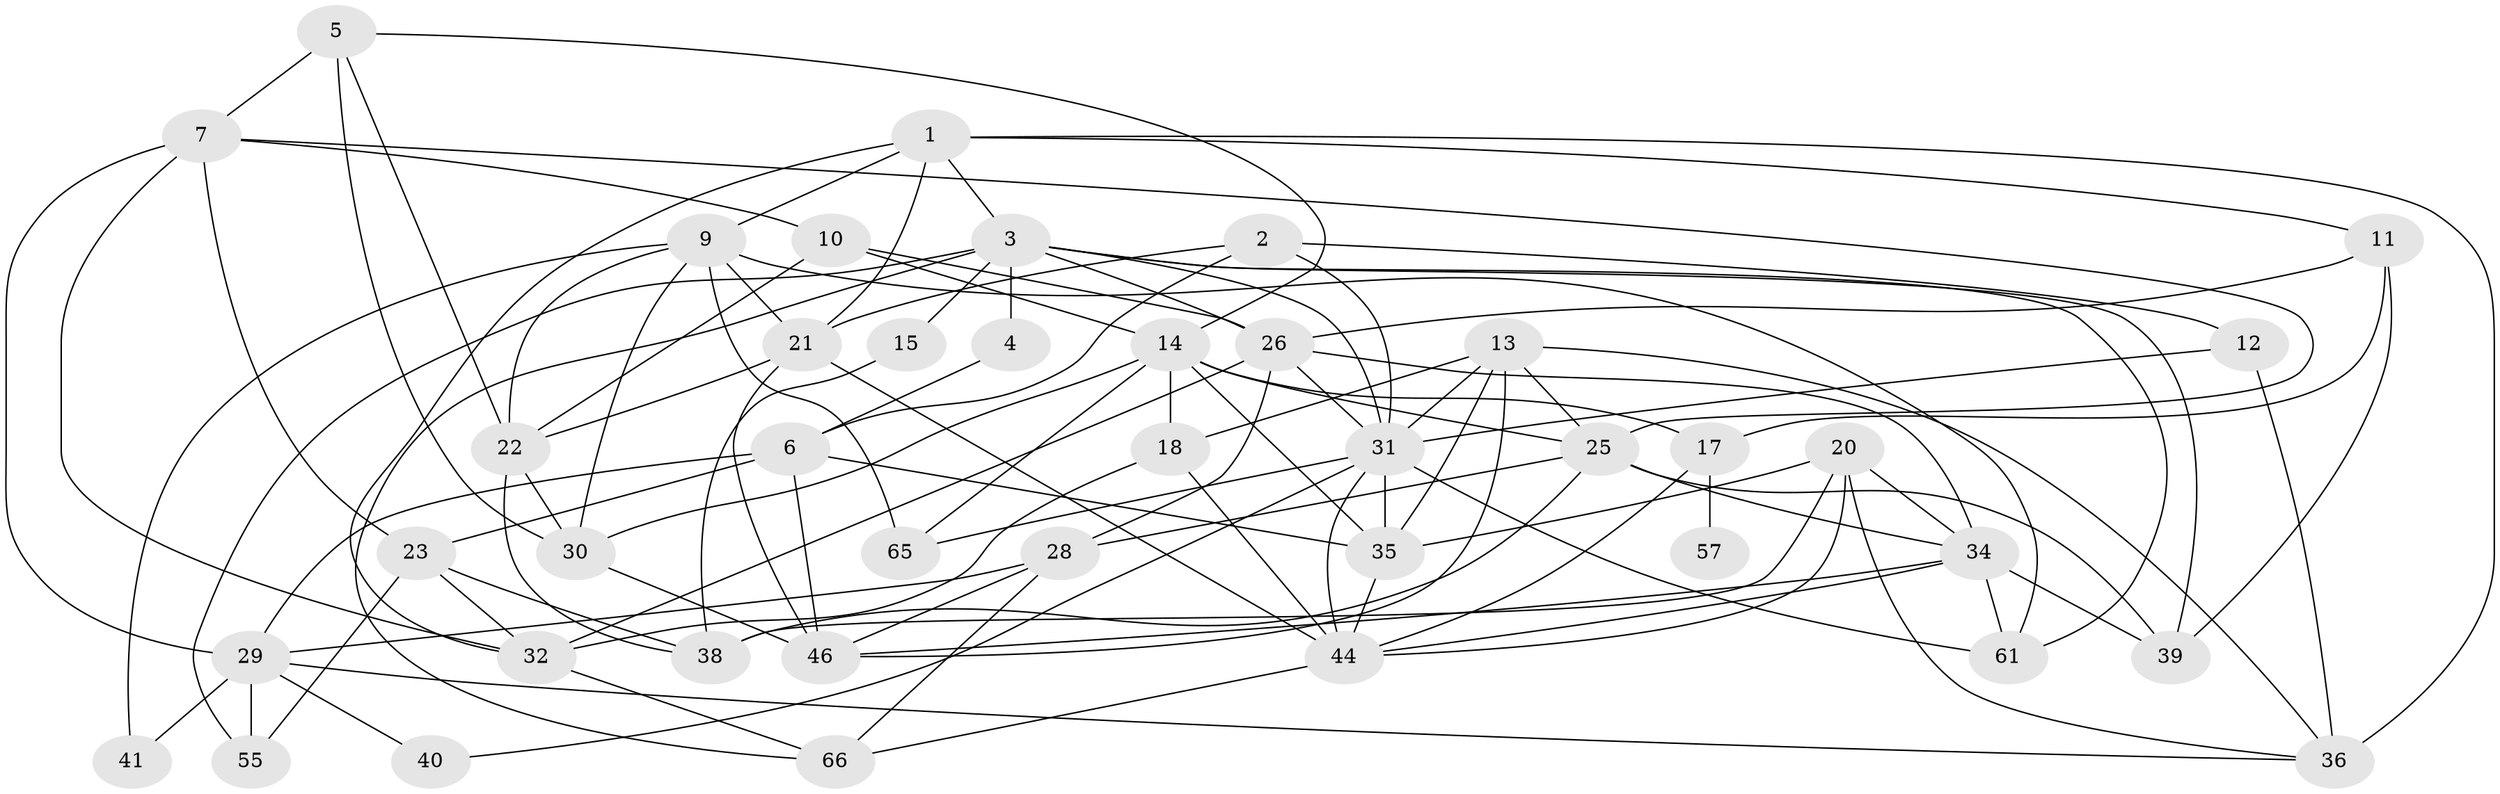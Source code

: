 // original degree distribution, {4: 0.32857142857142857, 6: 0.12857142857142856, 2: 0.17142857142857143, 3: 0.18571428571428572, 5: 0.14285714285714285, 7: 0.04285714285714286}
// Generated by graph-tools (version 1.1) at 2025/11/02/27/25 16:11:20]
// undirected, 41 vertices, 104 edges
graph export_dot {
graph [start="1"]
  node [color=gray90,style=filled];
  1 [super="+24"];
  2;
  3 [super="+16"];
  4;
  5 [super="+69"];
  6 [super="+52"];
  7 [super="+8"];
  9 [super="+56"];
  10;
  11 [super="+47"];
  12 [super="+58"];
  13;
  14 [super="+45"];
  15;
  17 [super="+27"];
  18 [super="+19"];
  20;
  21 [super="+37"];
  22 [super="+48"];
  23;
  25 [super="+42"];
  26 [super="+59"];
  28 [super="+62"];
  29 [super="+33"];
  30 [super="+49"];
  31 [super="+53"];
  32 [super="+51"];
  34 [super="+68"];
  35 [super="+64"];
  36 [super="+43"];
  38 [super="+54"];
  39 [super="+70"];
  40;
  41;
  44 [super="+60"];
  46 [super="+50"];
  55;
  57;
  61 [super="+63"];
  65;
  66 [super="+67"];
  1 -- 36;
  1 -- 11;
  1 -- 32;
  1 -- 3;
  1 -- 9;
  1 -- 21;
  2 -- 31;
  2 -- 6;
  2 -- 21;
  2 -- 12;
  3 -- 26;
  3 -- 39;
  3 -- 15;
  3 -- 55;
  3 -- 61;
  3 -- 4;
  3 -- 31;
  3 -- 66;
  4 -- 6;
  5 -- 22;
  5 -- 30;
  5 -- 14;
  5 -- 7;
  6 -- 46 [weight=3];
  6 -- 35;
  6 -- 23;
  6 -- 29;
  7 -- 10;
  7 -- 23;
  7 -- 32;
  7 -- 25;
  7 -- 29;
  9 -- 65;
  9 -- 41;
  9 -- 22;
  9 -- 21 [weight=2];
  9 -- 61;
  9 -- 30;
  10 -- 22;
  10 -- 26;
  10 -- 14;
  11 -- 39;
  11 -- 17;
  11 -- 26;
  12 -- 36 [weight=2];
  12 -- 31;
  13 -- 25;
  13 -- 31;
  13 -- 35;
  13 -- 36;
  13 -- 18;
  13 -- 46;
  14 -- 17;
  14 -- 30;
  14 -- 65;
  14 -- 25;
  14 -- 35;
  14 -- 18;
  15 -- 38;
  17 -- 57 [weight=2];
  17 -- 44;
  18 -- 32;
  18 -- 44;
  20 -- 35;
  20 -- 34;
  20 -- 44;
  20 -- 36;
  20 -- 38;
  21 -- 22;
  21 -- 44;
  21 -- 46;
  22 -- 38;
  22 -- 30;
  23 -- 32;
  23 -- 38;
  23 -- 55;
  25 -- 38;
  25 -- 39;
  25 -- 28;
  25 -- 34;
  26 -- 31;
  26 -- 32;
  26 -- 34;
  26 -- 28;
  28 -- 66;
  28 -- 29;
  28 -- 46;
  29 -- 55;
  29 -- 40;
  29 -- 41;
  29 -- 36;
  30 -- 46;
  31 -- 40;
  31 -- 65;
  31 -- 35;
  31 -- 61;
  31 -- 44;
  32 -- 66;
  34 -- 46;
  34 -- 44;
  34 -- 39;
  34 -- 61;
  35 -- 44;
  44 -- 66;
}
